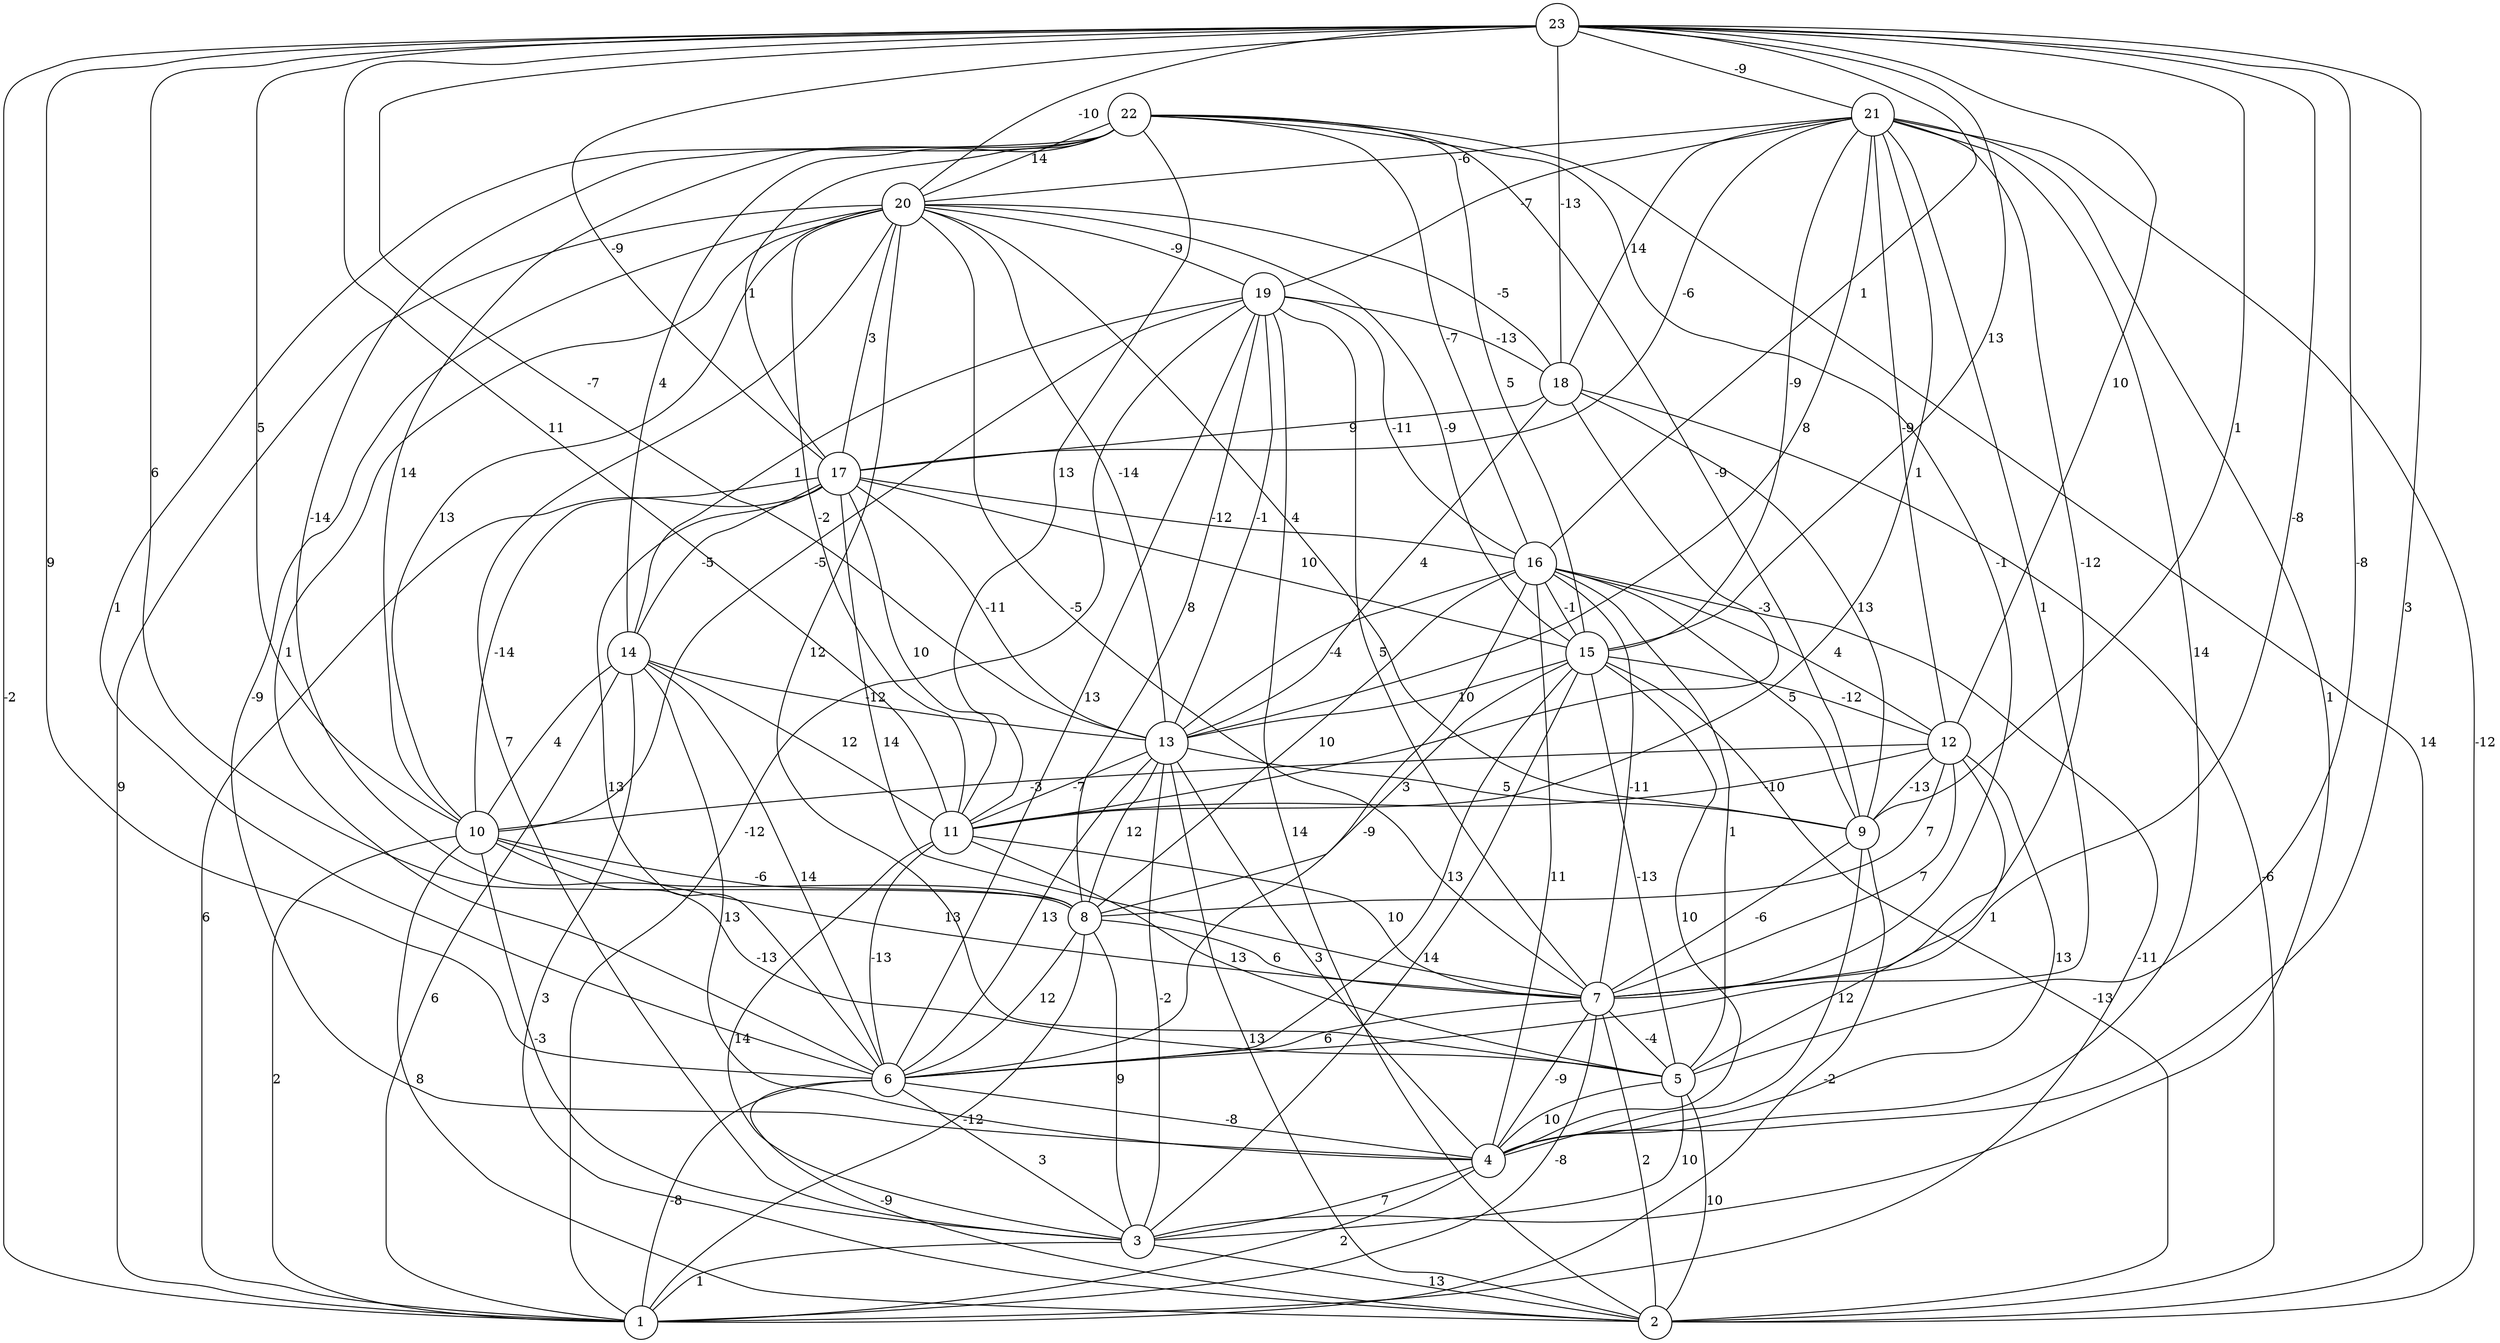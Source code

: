 graph { 
	 fontname="Helvetica,Arial,sans-serif" 
	 node [shape = circle]; 
	 23 -- 1 [label = "-2"];
	 23 -- 4 [label = "3"];
	 23 -- 5 [label = "-8"];
	 23 -- 6 [label = "9"];
	 23 -- 7 [label = "-8"];
	 23 -- 8 [label = "6"];
	 23 -- 9 [label = "1"];
	 23 -- 10 [label = "5"];
	 23 -- 11 [label = "11"];
	 23 -- 12 [label = "10"];
	 23 -- 13 [label = "-7"];
	 23 -- 15 [label = "13"];
	 23 -- 16 [label = "1"];
	 23 -- 17 [label = "-9"];
	 23 -- 18 [label = "-13"];
	 23 -- 20 [label = "-10"];
	 23 -- 21 [label = "-9"];
	 22 -- 2 [label = "14"];
	 22 -- 6 [label = "1"];
	 22 -- 7 [label = "-1"];
	 22 -- 8 [label = "-14"];
	 22 -- 9 [label = "-9"];
	 22 -- 10 [label = "14"];
	 22 -- 11 [label = "13"];
	 22 -- 14 [label = "4"];
	 22 -- 15 [label = "5"];
	 22 -- 16 [label = "-7"];
	 22 -- 17 [label = "1"];
	 22 -- 20 [label = "14"];
	 21 -- 2 [label = "-12"];
	 21 -- 3 [label = "1"];
	 21 -- 4 [label = "14"];
	 21 -- 6 [label = "1"];
	 21 -- 7 [label = "-12"];
	 21 -- 11 [label = "1"];
	 21 -- 12 [label = "-9"];
	 21 -- 13 [label = "8"];
	 21 -- 15 [label = "-9"];
	 21 -- 17 [label = "-6"];
	 21 -- 18 [label = "14"];
	 21 -- 19 [label = "-7"];
	 21 -- 20 [label = "-6"];
	 20 -- 1 [label = "9"];
	 20 -- 3 [label = "7"];
	 20 -- 4 [label = "-9"];
	 20 -- 5 [label = "12"];
	 20 -- 6 [label = "1"];
	 20 -- 7 [label = "-5"];
	 20 -- 9 [label = "4"];
	 20 -- 10 [label = "13"];
	 20 -- 11 [label = "-2"];
	 20 -- 13 [label = "-14"];
	 20 -- 15 [label = "-9"];
	 20 -- 17 [label = "3"];
	 20 -- 18 [label = "-5"];
	 20 -- 19 [label = "-9"];
	 19 -- 1 [label = "-12"];
	 19 -- 2 [label = "14"];
	 19 -- 6 [label = "13"];
	 19 -- 7 [label = "5"];
	 19 -- 8 [label = "8"];
	 19 -- 10 [label = "-5"];
	 19 -- 13 [label = "-1"];
	 19 -- 14 [label = "1"];
	 19 -- 16 [label = "-11"];
	 19 -- 18 [label = "-13"];
	 18 -- 2 [label = "-6"];
	 18 -- 9 [label = "13"];
	 18 -- 11 [label = "-3"];
	 18 -- 13 [label = "4"];
	 18 -- 17 [label = "9"];
	 17 -- 1 [label = "6"];
	 17 -- 6 [label = "13"];
	 17 -- 7 [label = "14"];
	 17 -- 10 [label = "-14"];
	 17 -- 11 [label = "10"];
	 17 -- 13 [label = "-11"];
	 17 -- 14 [label = "-5"];
	 17 -- 15 [label = "10"];
	 17 -- 16 [label = "-12"];
	 16 -- 1 [label = "-11"];
	 16 -- 4 [label = "11"];
	 16 -- 5 [label = "1"];
	 16 -- 6 [label = "-9"];
	 16 -- 7 [label = "-11"];
	 16 -- 8 [label = "10"];
	 16 -- 9 [label = "5"];
	 16 -- 12 [label = "4"];
	 16 -- 13 [label = "-4"];
	 16 -- 15 [label = "-1"];
	 15 -- 2 [label = "-13"];
	 15 -- 3 [label = "14"];
	 15 -- 4 [label = "10"];
	 15 -- 5 [label = "-13"];
	 15 -- 6 [label = "13"];
	 15 -- 8 [label = "3"];
	 15 -- 12 [label = "-12"];
	 15 -- 13 [label = "10"];
	 14 -- 1 [label = "6"];
	 14 -- 2 [label = "3"];
	 14 -- 4 [label = "13"];
	 14 -- 6 [label = "14"];
	 14 -- 10 [label = "4"];
	 14 -- 11 [label = "12"];
	 14 -- 13 [label = "-12"];
	 13 -- 2 [label = "13"];
	 13 -- 3 [label = "-2"];
	 13 -- 4 [label = "3"];
	 13 -- 6 [label = "13"];
	 13 -- 8 [label = "12"];
	 13 -- 9 [label = "5"];
	 13 -- 11 [label = "-7"];
	 12 -- 4 [label = "13"];
	 12 -- 5 [label = "1"];
	 12 -- 7 [label = "7"];
	 12 -- 8 [label = "7"];
	 12 -- 9 [label = "-13"];
	 12 -- 10 [label = "-3"];
	 12 -- 11 [label = "-10"];
	 11 -- 3 [label = "14"];
	 11 -- 5 [label = "13"];
	 11 -- 6 [label = "-13"];
	 11 -- 7 [label = "10"];
	 10 -- 1 [label = "2"];
	 10 -- 2 [label = "8"];
	 10 -- 3 [label = "-3"];
	 10 -- 5 [label = "-13"];
	 10 -- 7 [label = "13"];
	 10 -- 8 [label = "-6"];
	 9 -- 1 [label = "-2"];
	 9 -- 4 [label = "12"];
	 9 -- 7 [label = "-6"];
	 8 -- 1 [label = "-12"];
	 8 -- 3 [label = "9"];
	 8 -- 6 [label = "12"];
	 8 -- 7 [label = "6"];
	 7 -- 1 [label = "-8"];
	 7 -- 2 [label = "2"];
	 7 -- 4 [label = "-9"];
	 7 -- 5 [label = "-4"];
	 7 -- 6 [label = "6"];
	 6 -- 1 [label = "-8"];
	 6 -- 2 [label = "-9"];
	 6 -- 3 [label = "3"];
	 6 -- 4 [label = "-8"];
	 5 -- 2 [label = "10"];
	 5 -- 3 [label = "10"];
	 5 -- 4 [label = "10"];
	 4 -- 1 [label = "2"];
	 4 -- 3 [label = "7"];
	 3 -- 1 [label = "1"];
	 3 -- 2 [label = "13"];
	 1;
	 2;
	 3;
	 4;
	 5;
	 6;
	 7;
	 8;
	 9;
	 10;
	 11;
	 12;
	 13;
	 14;
	 15;
	 16;
	 17;
	 18;
	 19;
	 20;
	 21;
	 22;
	 23;
}
